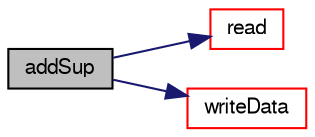 digraph "addSup"
{
  bgcolor="transparent";
  edge [fontname="FreeSans",fontsize="10",labelfontname="FreeSans",labelfontsize="10"];
  node [fontname="FreeSans",fontsize="10",shape=record];
  rankdir="LR";
  Node682 [label="addSup",height=0.2,width=0.4,color="black", fillcolor="grey75", style="filled", fontcolor="black"];
  Node682 -> Node683 [color="midnightblue",fontsize="10",style="solid",fontname="FreeSans"];
  Node683 [label="read",height=0.2,width=0.4,color="red",URL="$a23462.html#a6ce0c64db98eb6144d363dbfc86104eb",tooltip="Read dictionary. "];
  Node682 -> Node988 [color="midnightblue",fontsize="10",style="solid",fontname="FreeSans"];
  Node988 [label="writeData",height=0.2,width=0.4,color="red",URL="$a23462.html#aba86aa54ec0b10ddd48ce308a3c6d3b2",tooltip="Write data. "];
}

